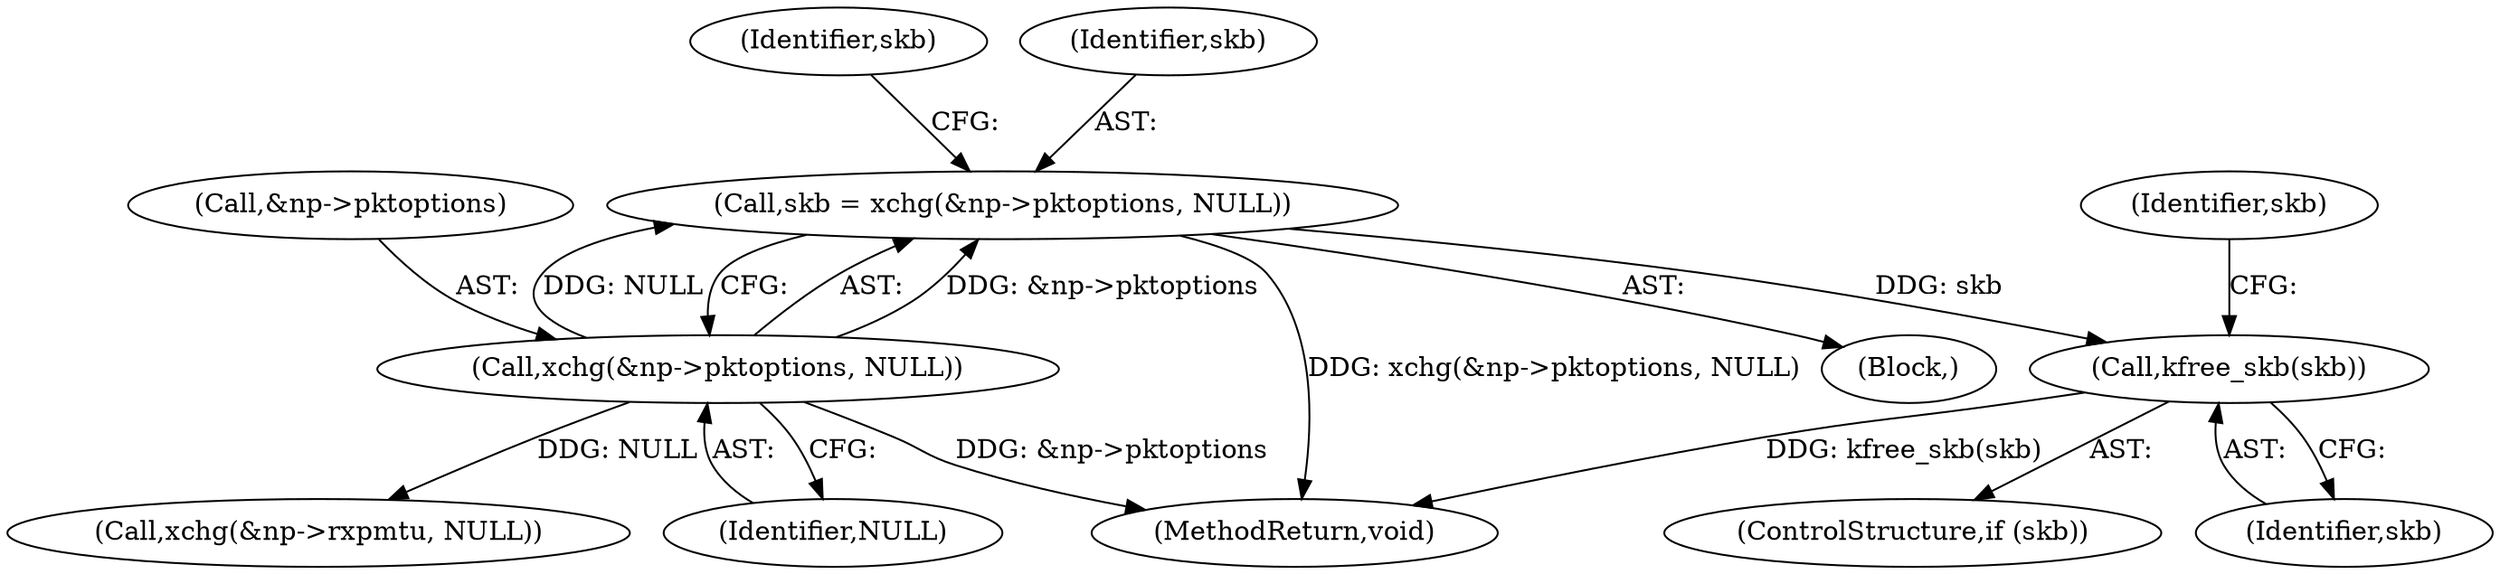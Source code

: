 digraph "0_linux_45f6fad84cc305103b28d73482b344d7f5b76f39_2@pointer" {
"1000113" [label="(Call,skb = xchg(&np->pktoptions, NULL))"];
"1000115" [label="(Call,xchg(&np->pktoptions, NULL))"];
"1000123" [label="(Call,kfree_skb(skb))"];
"1000152" [label="(MethodReturn,void)"];
"1000122" [label="(Identifier,skb)"];
"1000115" [label="(Call,xchg(&np->pktoptions, NULL))"];
"1000114" [label="(Identifier,skb)"];
"1000123" [label="(Call,kfree_skb(skb))"];
"1000126" [label="(Identifier,skb)"];
"1000124" [label="(Identifier,skb)"];
"1000127" [label="(Call,xchg(&np->rxpmtu, NULL))"];
"1000116" [label="(Call,&np->pktoptions)"];
"1000105" [label="(Block,)"];
"1000113" [label="(Call,skb = xchg(&np->pktoptions, NULL))"];
"1000121" [label="(ControlStructure,if (skb))"];
"1000120" [label="(Identifier,NULL)"];
"1000113" -> "1000105"  [label="AST: "];
"1000113" -> "1000115"  [label="CFG: "];
"1000114" -> "1000113"  [label="AST: "];
"1000115" -> "1000113"  [label="AST: "];
"1000122" -> "1000113"  [label="CFG: "];
"1000113" -> "1000152"  [label="DDG: xchg(&np->pktoptions, NULL)"];
"1000115" -> "1000113"  [label="DDG: &np->pktoptions"];
"1000115" -> "1000113"  [label="DDG: NULL"];
"1000113" -> "1000123"  [label="DDG: skb"];
"1000115" -> "1000120"  [label="CFG: "];
"1000116" -> "1000115"  [label="AST: "];
"1000120" -> "1000115"  [label="AST: "];
"1000115" -> "1000152"  [label="DDG: &np->pktoptions"];
"1000115" -> "1000127"  [label="DDG: NULL"];
"1000123" -> "1000121"  [label="AST: "];
"1000123" -> "1000124"  [label="CFG: "];
"1000124" -> "1000123"  [label="AST: "];
"1000126" -> "1000123"  [label="CFG: "];
"1000123" -> "1000152"  [label="DDG: kfree_skb(skb)"];
}

